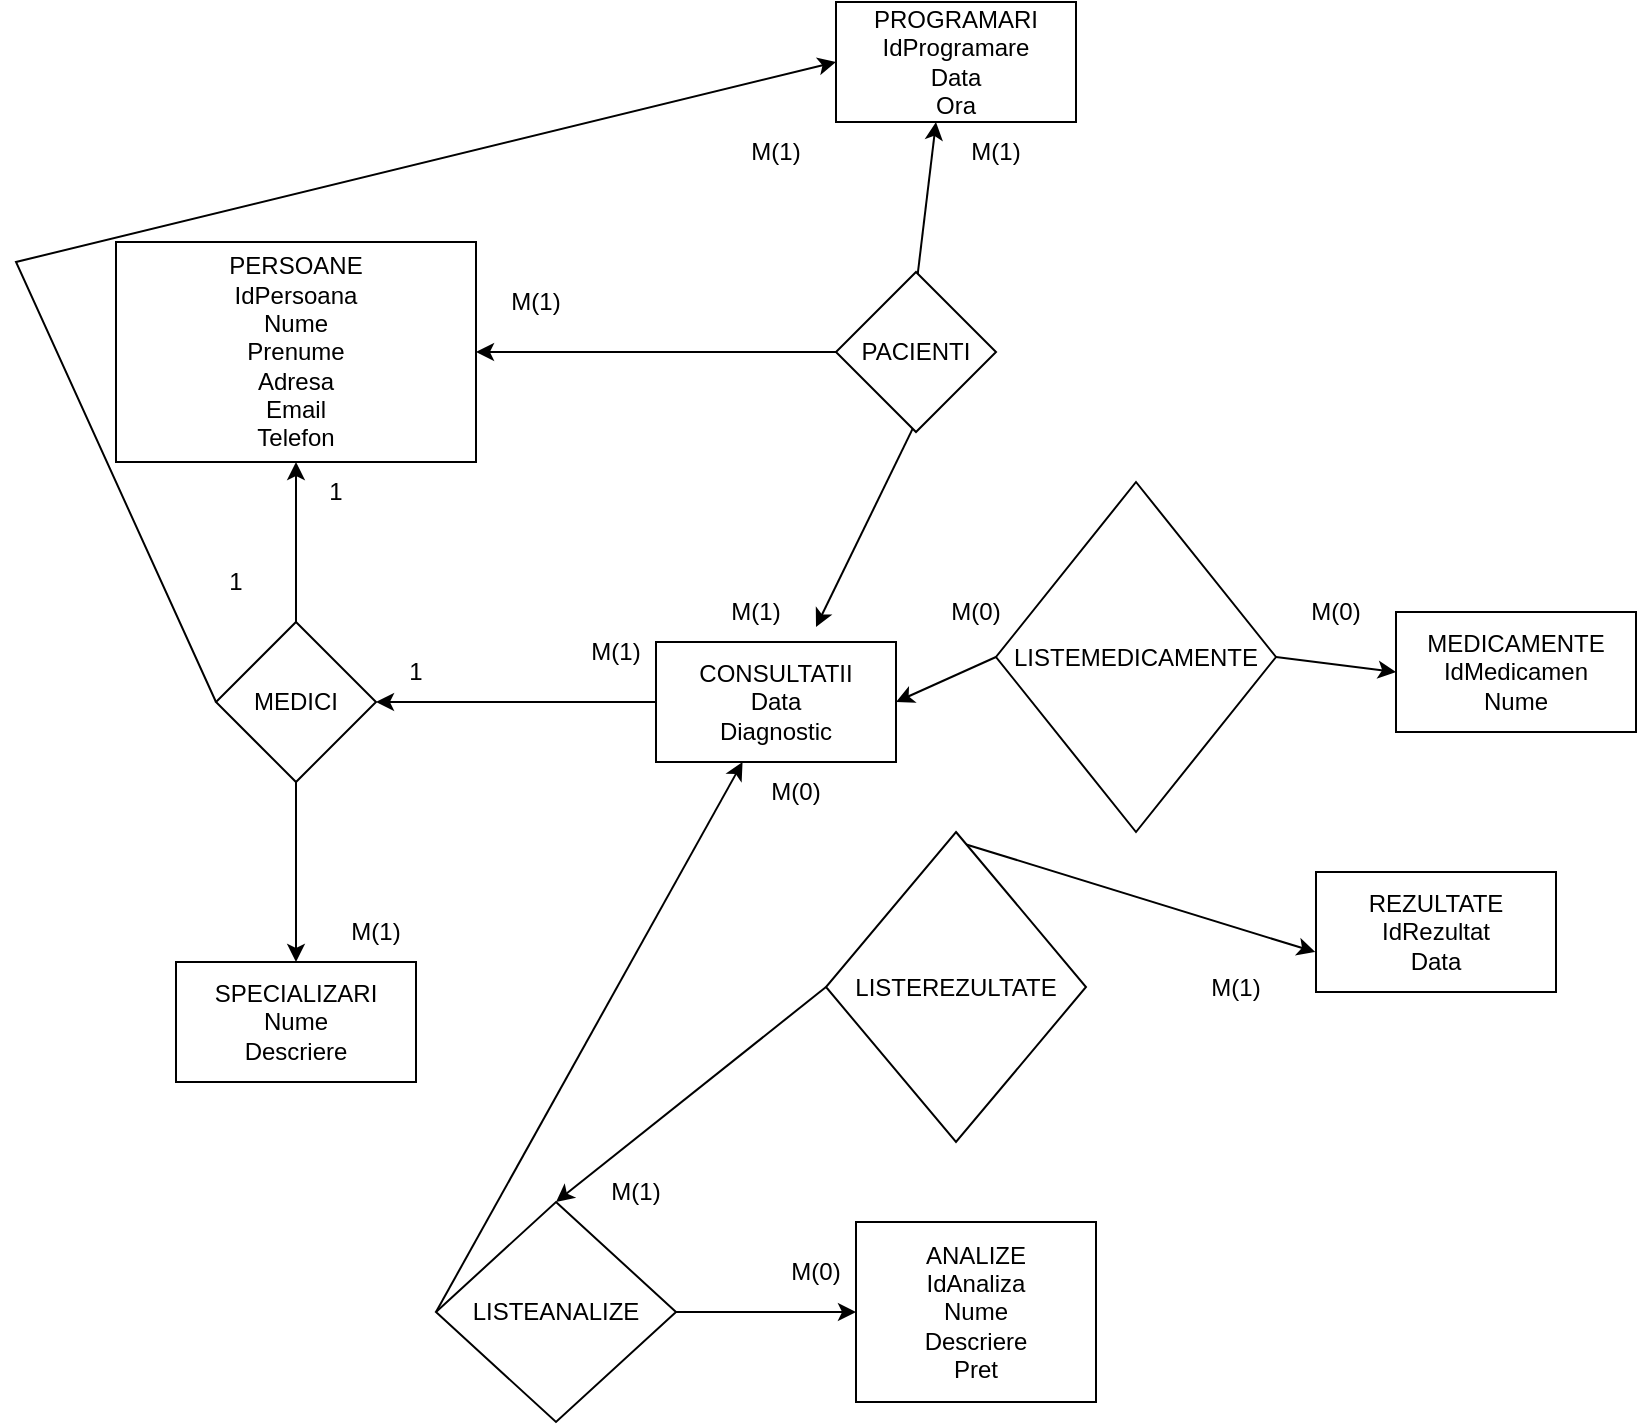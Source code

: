 <mxfile version="21.0.10" type="github">
  <diagram name="Page-1" id="xQe_PqWCy_C0BTVjJfYO">
    <mxGraphModel dx="546" dy="648" grid="1" gridSize="10" guides="1" tooltips="1" connect="1" arrows="1" fold="1" page="1" pageScale="1" pageWidth="850" pageHeight="1100" math="0" shadow="0">
      <root>
        <mxCell id="0" />
        <mxCell id="1" parent="0" />
        <mxCell id="_dcunJNgSEMukH39nl9C-8" value="PERSOANE&lt;br&gt;IdPersoana&lt;br&gt;Nume&lt;br&gt;Prenume&lt;br&gt;Adresa&lt;br&gt;Email&lt;br&gt;Telefon" style="rounded=0;whiteSpace=wrap;html=1;" parent="1" vertex="1">
          <mxGeometry x="90" y="130" width="180" height="110" as="geometry" />
        </mxCell>
        <mxCell id="_dcunJNgSEMukH39nl9C-10" value="SPECIALIZARI&lt;br&gt;Nume&lt;br&gt;Descriere" style="rounded=0;whiteSpace=wrap;html=1;" parent="1" vertex="1">
          <mxGeometry x="120" y="490" width="120" height="60" as="geometry" />
        </mxCell>
        <mxCell id="_dcunJNgSEMukH39nl9C-14" value="" style="edgeStyle=orthogonalEdgeStyle;rounded=0;orthogonalLoop=1;jettySize=auto;html=1;" parent="1" source="_dcunJNgSEMukH39nl9C-12" target="_dcunJNgSEMukH39nl9C-8" edge="1">
          <mxGeometry relative="1" as="geometry" />
        </mxCell>
        <mxCell id="_dcunJNgSEMukH39nl9C-16" value="" style="edgeStyle=orthogonalEdgeStyle;rounded=0;orthogonalLoop=1;jettySize=auto;html=1;" parent="1" source="_dcunJNgSEMukH39nl9C-12" target="_dcunJNgSEMukH39nl9C-10" edge="1">
          <mxGeometry relative="1" as="geometry" />
        </mxCell>
        <mxCell id="_dcunJNgSEMukH39nl9C-12" value="MEDICI" style="rhombus;whiteSpace=wrap;html=1;" parent="1" vertex="1">
          <mxGeometry x="140" y="320" width="80" height="80" as="geometry" />
        </mxCell>
        <mxCell id="_dcunJNgSEMukH39nl9C-15" value="1" style="text;html=1;strokeColor=none;fillColor=none;align=center;verticalAlign=middle;whiteSpace=wrap;rounded=0;" parent="1" vertex="1">
          <mxGeometry x="170" y="240" width="60" height="30" as="geometry" />
        </mxCell>
        <mxCell id="_dcunJNgSEMukH39nl9C-17" value="M(1)" style="text;html=1;strokeColor=none;fillColor=none;align=center;verticalAlign=middle;whiteSpace=wrap;rounded=0;" parent="1" vertex="1">
          <mxGeometry x="190" y="460" width="60" height="30" as="geometry" />
        </mxCell>
        <mxCell id="_dcunJNgSEMukH39nl9C-18" value="PROGRAMARI&lt;br&gt;IdProgramare&lt;br&gt;Data&lt;br&gt;Ora" style="rounded=0;whiteSpace=wrap;html=1;" parent="1" vertex="1">
          <mxGeometry x="450" y="10" width="120" height="60" as="geometry" />
        </mxCell>
        <mxCell id="_dcunJNgSEMukH39nl9C-19" value="CONSULTATII&lt;br&gt;Data&lt;br&gt;Diagnostic&lt;br&gt;" style="rounded=0;whiteSpace=wrap;html=1;" parent="1" vertex="1">
          <mxGeometry x="360" y="330" width="120" height="60" as="geometry" />
        </mxCell>
        <mxCell id="_dcunJNgSEMukH39nl9C-20" value="MEDICAMENTE&lt;br&gt;IdMedicamen&lt;br&gt;Nume" style="rounded=0;whiteSpace=wrap;html=1;" parent="1" vertex="1">
          <mxGeometry x="730" y="315" width="120" height="60" as="geometry" />
        </mxCell>
        <mxCell id="_dcunJNgSEMukH39nl9C-21" value="ANALIZE&lt;br&gt;IdAnaliza&lt;br&gt;Nume&lt;br&gt;Descriere&lt;br&gt;Pret" style="rounded=0;whiteSpace=wrap;html=1;" parent="1" vertex="1">
          <mxGeometry x="460" y="620" width="120" height="90" as="geometry" />
        </mxCell>
        <mxCell id="_dcunJNgSEMukH39nl9C-22" value="REZULTATE&lt;br&gt;IdRezultat&lt;br&gt;Data" style="rounded=0;whiteSpace=wrap;html=1;" parent="1" vertex="1">
          <mxGeometry x="690" y="445" width="120" height="60" as="geometry" />
        </mxCell>
        <mxCell id="_dcunJNgSEMukH39nl9C-31" value="" style="endArrow=classic;html=1;rounded=0;exitX=0;exitY=0.5;exitDx=0;exitDy=0;entryX=1;entryY=0.5;entryDx=0;entryDy=0;" parent="1" source="w1ECHWN6NfRj8slIh9HD-23" target="_dcunJNgSEMukH39nl9C-8" edge="1">
          <mxGeometry width="50" height="50" relative="1" as="geometry">
            <mxPoint x="420" y="190" as="sourcePoint" />
            <mxPoint x="380" y="240" as="targetPoint" />
          </mxGeometry>
        </mxCell>
        <mxCell id="_dcunJNgSEMukH39nl9C-32" value="M(1)" style="text;html=1;strokeColor=none;fillColor=none;align=center;verticalAlign=middle;whiteSpace=wrap;rounded=0;" parent="1" vertex="1">
          <mxGeometry x="270" y="145" width="60" height="30" as="geometry" />
        </mxCell>
        <mxCell id="_dcunJNgSEMukH39nl9C-34" value="" style="endArrow=classic;html=1;rounded=0;entryX=1;entryY=0.5;entryDx=0;entryDy=0;exitX=0;exitY=0.5;exitDx=0;exitDy=0;" parent="1" source="_dcunJNgSEMukH39nl9C-19" target="_dcunJNgSEMukH39nl9C-12" edge="1">
          <mxGeometry width="50" height="50" relative="1" as="geometry">
            <mxPoint x="310" y="375" as="sourcePoint" />
            <mxPoint x="260" y="325" as="targetPoint" />
          </mxGeometry>
        </mxCell>
        <mxCell id="_dcunJNgSEMukH39nl9C-35" value="M(1)" style="text;html=1;strokeColor=none;fillColor=none;align=center;verticalAlign=middle;whiteSpace=wrap;rounded=0;" parent="1" vertex="1">
          <mxGeometry x="320" y="590" width="60" height="30" as="geometry" />
        </mxCell>
        <mxCell id="_dcunJNgSEMukH39nl9C-36" value="1" style="text;html=1;strokeColor=none;fillColor=none;align=center;verticalAlign=middle;whiteSpace=wrap;rounded=0;" parent="1" vertex="1">
          <mxGeometry x="210" y="330" width="60" height="30" as="geometry" />
        </mxCell>
        <mxCell id="_dcunJNgSEMukH39nl9C-37" value="LISTEMEDICAMENTE" style="rhombus;whiteSpace=wrap;html=1;" parent="1" vertex="1">
          <mxGeometry x="530" y="250" width="140" height="175" as="geometry" />
        </mxCell>
        <mxCell id="_dcunJNgSEMukH39nl9C-38" value="" style="endArrow=classic;html=1;rounded=0;exitX=1;exitY=0.5;exitDx=0;exitDy=0;entryX=0;entryY=0.5;entryDx=0;entryDy=0;" parent="1" source="_dcunJNgSEMukH39nl9C-37" target="_dcunJNgSEMukH39nl9C-20" edge="1">
          <mxGeometry width="50" height="50" relative="1" as="geometry">
            <mxPoint x="660" y="420" as="sourcePoint" />
            <mxPoint x="710" y="370" as="targetPoint" />
          </mxGeometry>
        </mxCell>
        <mxCell id="_dcunJNgSEMukH39nl9C-39" value="" style="endArrow=classic;html=1;rounded=0;entryX=1;entryY=0.5;entryDx=0;entryDy=0;exitX=0;exitY=0.5;exitDx=0;exitDy=0;" parent="1" source="_dcunJNgSEMukH39nl9C-37" target="_dcunJNgSEMukH39nl9C-19" edge="1">
          <mxGeometry width="50" height="50" relative="1" as="geometry">
            <mxPoint x="660" y="420" as="sourcePoint" />
            <mxPoint x="710" y="370" as="targetPoint" />
          </mxGeometry>
        </mxCell>
        <mxCell id="_dcunJNgSEMukH39nl9C-41" value="M(0)" style="text;html=1;strokeColor=none;fillColor=none;align=center;verticalAlign=middle;whiteSpace=wrap;rounded=0;" parent="1" vertex="1">
          <mxGeometry x="670" y="300" width="60" height="30" as="geometry" />
        </mxCell>
        <mxCell id="_dcunJNgSEMukH39nl9C-42" value="LISTEANALIZE" style="rhombus;whiteSpace=wrap;html=1;" parent="1" vertex="1">
          <mxGeometry x="250" y="610" width="120" height="110" as="geometry" />
        </mxCell>
        <mxCell id="_dcunJNgSEMukH39nl9C-45" value="" style="endArrow=classic;html=1;rounded=0;exitX=0;exitY=0.5;exitDx=0;exitDy=0;" parent="1" source="_dcunJNgSEMukH39nl9C-42" target="_dcunJNgSEMukH39nl9C-19" edge="1">
          <mxGeometry width="50" height="50" relative="1" as="geometry">
            <mxPoint x="160" y="640" as="sourcePoint" />
            <mxPoint x="210" y="590" as="targetPoint" />
          </mxGeometry>
        </mxCell>
        <mxCell id="_dcunJNgSEMukH39nl9C-46" value="" style="endArrow=classic;html=1;rounded=0;exitX=1;exitY=0.5;exitDx=0;exitDy=0;" parent="1" source="_dcunJNgSEMukH39nl9C-42" target="_dcunJNgSEMukH39nl9C-21" edge="1">
          <mxGeometry width="50" height="50" relative="1" as="geometry">
            <mxPoint x="380" y="620" as="sourcePoint" />
            <mxPoint x="430" y="570" as="targetPoint" />
          </mxGeometry>
        </mxCell>
        <mxCell id="_dcunJNgSEMukH39nl9C-47" value="M(0)" style="text;html=1;strokeColor=none;fillColor=none;align=center;verticalAlign=middle;whiteSpace=wrap;rounded=0;" parent="1" vertex="1">
          <mxGeometry x="400" y="390" width="60" height="30" as="geometry" />
        </mxCell>
        <mxCell id="_dcunJNgSEMukH39nl9C-48" value="M(0)" style="text;html=1;strokeColor=none;fillColor=none;align=center;verticalAlign=middle;whiteSpace=wrap;rounded=0;" parent="1" vertex="1">
          <mxGeometry x="410" y="630" width="60" height="30" as="geometry" />
        </mxCell>
        <mxCell id="_dcunJNgSEMukH39nl9C-53" value="" style="endArrow=classic;html=1;rounded=0;exitX=0.5;exitY=0.937;exitDx=0;exitDy=0;exitPerimeter=0;entryX=1;entryY=0.75;entryDx=0;entryDy=0;" parent="1" source="w1ECHWN6NfRj8slIh9HD-23" target="_dcunJNgSEMukH39nl9C-57" edge="1">
          <mxGeometry width="50" height="50" relative="1" as="geometry">
            <mxPoint x="630" y="410" as="sourcePoint" />
            <mxPoint x="500" y="270" as="targetPoint" />
          </mxGeometry>
        </mxCell>
        <mxCell id="_dcunJNgSEMukH39nl9C-54" value="" style="endArrow=classic;html=1;rounded=0;entryX=0;entryY=0;entryDx=0;entryDy=0;exitX=0.504;exitY=0.069;exitDx=0;exitDy=0;exitPerimeter=0;" parent="1" source="w1ECHWN6NfRj8slIh9HD-23" target="_dcunJNgSEMukH39nl9C-56" edge="1">
          <mxGeometry width="50" height="50" relative="1" as="geometry">
            <mxPoint x="560" y="140" as="sourcePoint" />
            <mxPoint x="499.56" y="147.48" as="targetPoint" />
          </mxGeometry>
        </mxCell>
        <mxCell id="_dcunJNgSEMukH39nl9C-56" value="M(1)" style="text;html=1;strokeColor=none;fillColor=none;align=center;verticalAlign=middle;whiteSpace=wrap;rounded=0;" parent="1" vertex="1">
          <mxGeometry x="500" y="70" width="60" height="30" as="geometry" />
        </mxCell>
        <mxCell id="_dcunJNgSEMukH39nl9C-57" value="M(1)" style="text;html=1;strokeColor=none;fillColor=none;align=center;verticalAlign=middle;whiteSpace=wrap;rounded=0;" parent="1" vertex="1">
          <mxGeometry x="380" y="300" width="60" height="30" as="geometry" />
        </mxCell>
        <mxCell id="w1ECHWN6NfRj8slIh9HD-2" value="" style="endArrow=classic;html=1;rounded=0;entryX=0.5;entryY=0;entryDx=0;entryDy=0;exitX=0;exitY=0.5;exitDx=0;exitDy=0;" edge="1" parent="1" source="w1ECHWN6NfRj8slIh9HD-11" target="_dcunJNgSEMukH39nl9C-42">
          <mxGeometry width="50" height="50" relative="1" as="geometry">
            <mxPoint x="677.0" y="596.84" as="sourcePoint" />
            <mxPoint x="690" y="670" as="targetPoint" />
          </mxGeometry>
        </mxCell>
        <mxCell id="w1ECHWN6NfRj8slIh9HD-3" value="M(1)" style="text;html=1;strokeColor=none;fillColor=none;align=center;verticalAlign=middle;whiteSpace=wrap;rounded=0;" vertex="1" parent="1">
          <mxGeometry x="310" y="320" width="60" height="30" as="geometry" />
        </mxCell>
        <mxCell id="w1ECHWN6NfRj8slIh9HD-7" value="" style="endArrow=classic;html=1;rounded=0;exitX=0.508;exitY=0.032;exitDx=0;exitDy=0;exitPerimeter=0;entryX=-0.003;entryY=0.667;entryDx=0;entryDy=0;entryPerimeter=0;" edge="1" parent="1" source="w1ECHWN6NfRj8slIh9HD-11" target="_dcunJNgSEMukH39nl9C-22">
          <mxGeometry width="50" height="50" relative="1" as="geometry">
            <mxPoint x="724.52" y="559.64" as="sourcePoint" />
            <mxPoint x="740" y="520" as="targetPoint" />
          </mxGeometry>
        </mxCell>
        <mxCell id="w1ECHWN6NfRj8slIh9HD-9" value="M(1)" style="text;html=1;strokeColor=none;fillColor=none;align=center;verticalAlign=middle;whiteSpace=wrap;rounded=0;" vertex="1" parent="1">
          <mxGeometry x="620" y="487.5" width="60" height="30" as="geometry" />
        </mxCell>
        <mxCell id="w1ECHWN6NfRj8slIh9HD-11" value="LISTEREZULTATE" style="rhombus;whiteSpace=wrap;html=1;" vertex="1" parent="1">
          <mxGeometry x="445" y="425" width="130" height="155" as="geometry" />
        </mxCell>
        <mxCell id="w1ECHWN6NfRj8slIh9HD-18" value="" style="endArrow=classic;html=1;rounded=0;entryX=0;entryY=0.5;entryDx=0;entryDy=0;exitX=0;exitY=0.5;exitDx=0;exitDy=0;" edge="1" parent="1" source="_dcunJNgSEMukH39nl9C-12" target="_dcunJNgSEMukH39nl9C-18">
          <mxGeometry width="50" height="50" relative="1" as="geometry">
            <mxPoint x="140" y="360" as="sourcePoint" />
            <mxPoint x="380" y="25" as="targetPoint" />
            <Array as="points">
              <mxPoint x="40" y="140" />
            </Array>
          </mxGeometry>
        </mxCell>
        <mxCell id="w1ECHWN6NfRj8slIh9HD-19" value="1" style="text;html=1;strokeColor=none;fillColor=none;align=center;verticalAlign=middle;whiteSpace=wrap;rounded=0;" vertex="1" parent="1">
          <mxGeometry x="120" y="285" width="60" height="30" as="geometry" />
        </mxCell>
        <mxCell id="w1ECHWN6NfRj8slIh9HD-22" value="M(1)" style="text;html=1;strokeColor=none;fillColor=none;align=center;verticalAlign=middle;whiteSpace=wrap;rounded=0;" vertex="1" parent="1">
          <mxGeometry x="390" y="70" width="60" height="30" as="geometry" />
        </mxCell>
        <mxCell id="w1ECHWN6NfRj8slIh9HD-23" value="PACIENTI" style="rhombus;whiteSpace=wrap;html=1;" vertex="1" parent="1">
          <mxGeometry x="450" y="145" width="80" height="80" as="geometry" />
        </mxCell>
        <mxCell id="w1ECHWN6NfRj8slIh9HD-25" value="M(0)" style="text;html=1;strokeColor=none;fillColor=none;align=center;verticalAlign=middle;whiteSpace=wrap;rounded=0;" vertex="1" parent="1">
          <mxGeometry x="490" y="300" width="60" height="30" as="geometry" />
        </mxCell>
      </root>
    </mxGraphModel>
  </diagram>
</mxfile>
